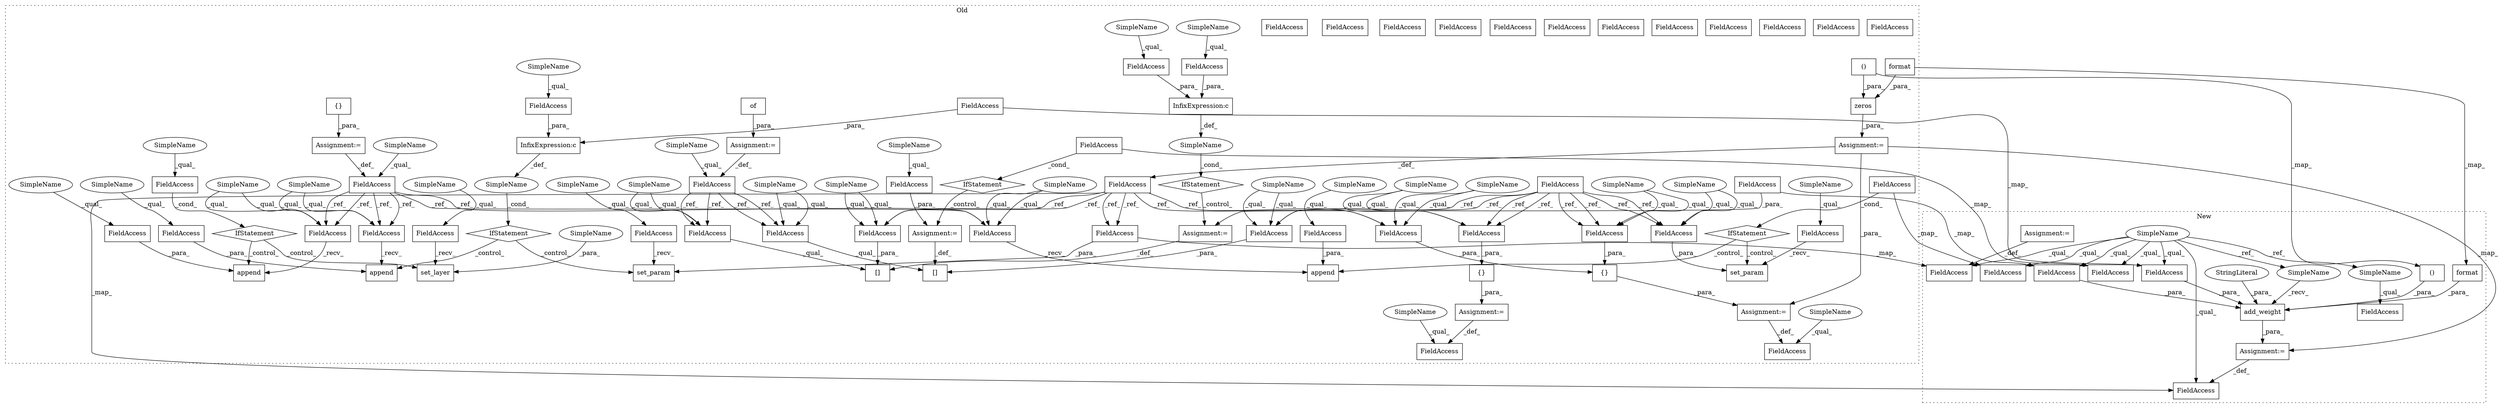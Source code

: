 digraph G {
subgraph cluster0 {
1 [label="[]" a="2" s="9656,9679" l="17,1" shape="box"];
4 [label="()" a="106" s="8815" l="38" shape="box"];
6 [label="{}" a="4" s="8928,8942" l="1,1" shape="box"];
7 [label="FieldAccess" a="22" s="9496" l="16" shape="box"];
8 [label="[]" a="2" s="9558,9581" l="17,1" shape="box"];
10 [label="FieldAccess" a="22" s="9025" l="17" shape="box"];
11 [label="{}" a="4" s="9060" l="2" shape="box"];
12 [label="FieldAccess" a="22" s="8888" l="22" shape="box"];
13 [label="FieldAccess" a="22" s="9656" l="16" shape="box"];
15 [label="FieldAccess" a="22" s="8929" l="6" shape="box"];
16 [label="FieldAccess" a="22" s="8936" l="6" shape="box"];
17 [label="FieldAccess" a="22" s="9433" l="17" shape="box"];
18 [label="FieldAccess" a="22" s="9314" l="18" shape="box"];
20 [label="format" a="32" s="8862,8878" l="7,1" shape="box"];
21 [label="FieldAccess" a="22" s="9629" l="17" shape="box"];
22 [label="FieldAccess" a="22" s="9289" l="17" shape="box"];
23 [label="FieldAccess" a="22" s="8965" l="22" shape="box"];
24 [label="FieldAccess" a="22" s="9583" l="17" shape="box"];
25 [label="FieldAccess" a="22" s="9144" l="17" shape="box"];
26 [label="FieldAccess" a="22" s="8703" l="6" shape="box"];
27 [label="FieldAccess" a="22" s="9006" l="6" shape="box"];
28 [label="FieldAccess" a="22" s="9558" l="16" shape="box"];
29 [label="FieldAccess" a="22" s="9575" l="6" shape="box"];
30 [label="FieldAccess" a="22" s="9100" l="18" shape="box"];
31 [label="FieldAccess" a="22" s="9245" l="18" shape="box"];
32 [label="FieldAccess" a="22" s="9169" l="18" shape="box"];
33 [label="FieldAccess" a="22" s="9616" l="9" shape="box"];
34 [label="FieldAccess" a="22" s="9384" l="25" shape="box"];
35 [label="FieldAccess" a="22" s="9349" l="25" shape="box"];
36 [label="of" a="32" s="9517" l="4" shape="box"];
37 [label="set_layer" a="32" s="9410,9424" l="10,1" shape="box"];
38 [label="IfStatement" a="25" s="9345,9374" l="4,2" shape="diamond"];
39 [label="set_param" a="32" s="9264,9280" l="10,1" shape="box"];
40 [label="IfStatement" a="25" s="9200,9235" l="4,2" shape="diamond"];
41 [label="zeros" a="32" s="8802,8879" l="13,1" shape="box"];
42 [label="Assignment:=" a="7" s="9042" l="1" shape="box"];
43 [label="Assignment:=" a="7" s="9512" l="1" shape="box"];
44 [label="Assignment:=" a="7" s="8910" l="1" shape="box"];
46 [label="FieldAccess" a="22" s="9072" l="18" shape="box"];
47 [label="IfStatement" a="25" s="9068,9090" l="4,2" shape="diamond"];
48 [label="append" a="32" s="9162,9187" l="7,1" shape="box"];
50 [label="FieldAccess" a="22" s="8787" l="6" shape="box"];
51 [label="FieldAccess" a="22" s="9217" l="18" shape="box"];
53 [label="Assignment:=" a="7" s="9582" l="1" shape="box"];
54 [label="IfStatement" a="25" s="9527,9548" l="4,2" shape="diamond"];
56 [label="Assignment:=" a="7" s="8793" l="1" shape="box"];
57 [label="InfixExpression:c" a="27" s="9213" l="4" shape="box"];
58 [label="FieldAccess" a="22" s="9458" l="25" shape="box"];
59 [label="FieldAccess" a="22" s="9673" l="6" shape="box"];
60 [label="SimpleName" a="42" s="" l="" shape="ellipse"];
61 [label="append" a="32" s="9307,9332" l="7,1" shape="box"];
62 [label="FieldAccess" a="22" s="9274" l="6" shape="box"];
65 [label="append" a="32" s="9451,9483" l="7,1" shape="box"];
66 [label="FieldAccess" a="22" s="9129" l="6" shape="box"];
67 [label="{}" a="4" s="9005,9012" l="1,1" shape="box"];
68 [label="set_param" a="32" s="9119,9135" l="10,1" shape="box"];
69 [label="Assignment:=" a="7" s="8987" l="1" shape="box"];
70 [label="Assignment:=" a="7" s="9680" l="1" shape="box"];
71 [label="IfStatement" a="25" s="9612,9646" l="4,2" shape="diamond"];
72 [label="InfixExpression:c" a="27" s="9625" l="4" shape="box"];
73 [label="SimpleName" a="42" s="" l="" shape="ellipse"];
75 [label="FieldAccess" a="22" s="9531" l="17" shape="box"];
76 [label="FieldAccess" a="22" s="9204" l="9" shape="box"];
77 [label="FieldAccess" a="22" s="9681" l="17" shape="box"];
79 [label="FieldAccess" a="22" s="8936" l="6" shape="box"];
80 [label="FieldAccess" a="22" s="9274" l="6" shape="box"];
81 [label="FieldAccess" a="22" s="9673" l="6" shape="box"];
84 [label="FieldAccess" a="22" s="9558" l="16" shape="box"];
85 [label="FieldAccess" a="22" s="9656" l="16" shape="box"];
86 [label="FieldAccess" a="22" s="8929" l="6" shape="box"];
87 [label="FieldAccess" a="22" s="9006" l="6" shape="box"];
88 [label="FieldAccess" a="22" s="9129" l="6" shape="box"];
89 [label="FieldAccess" a="22" s="9575" l="6" shape="box"];
90 [label="SimpleName" a="42" s="9583" l="4" shape="ellipse"];
91 [label="SimpleName" a="42" s="9575" l="4" shape="ellipse"];
92 [label="SimpleName" a="42" s="9496" l="4" shape="ellipse"];
93 [label="SimpleName" a="42" s="9129" l="4" shape="ellipse"];
94 [label="SimpleName" a="42" s="9420" l="4" shape="ellipse"];
95 [label="SimpleName" a="42" s="9289" l="4" shape="ellipse"];
96 [label="SimpleName" a="42" s="9656" l="4" shape="ellipse"];
97 [label="SimpleName" a="42" s="9433" l="4" shape="ellipse"];
98 [label="SimpleName" a="42" s="8936" l="4" shape="ellipse"];
99 [label="SimpleName" a="42" s="9100" l="4" shape="ellipse"];
100 [label="SimpleName" a="42" s="9245" l="4" shape="ellipse"];
101 [label="SimpleName" a="42" s="9314" l="4" shape="ellipse"];
102 [label="SimpleName" a="42" s="9025" l="4" shape="ellipse"];
103 [label="SimpleName" a="42" s="8888" l="4" shape="ellipse"];
104 [label="SimpleName" a="42" s="9169" l="4" shape="ellipse"];
105 [label="SimpleName" a="42" s="9144" l="4" shape="ellipse"];
106 [label="SimpleName" a="42" s="9558" l="4" shape="ellipse"];
107 [label="SimpleName" a="42" s="9349" l="4" shape="ellipse"];
108 [label="SimpleName" a="42" s="9384" l="4" shape="ellipse"];
109 [label="SimpleName" a="42" s="9629" l="4" shape="ellipse"];
110 [label="SimpleName" a="42" s="9006" l="4" shape="ellipse"];
111 [label="SimpleName" a="42" s="8929" l="4" shape="ellipse"];
112 [label="SimpleName" a="42" s="9673" l="4" shape="ellipse"];
113 [label="SimpleName" a="42" s="9458" l="4" shape="ellipse"];
114 [label="SimpleName" a="42" s="8965" l="4" shape="ellipse"];
115 [label="SimpleName" a="42" s="9616" l="4" shape="ellipse"];
116 [label="SimpleName" a="42" s="9204" l="4" shape="ellipse"];
117 [label="FieldAccess" a="22" s="9289" l="17" shape="box"];
118 [label="FieldAccess" a="22" s="9144" l="17" shape="box"];
119 [label="FieldAccess" a="22" s="9433" l="17" shape="box"];
label = "Old";
style="dotted";
}
subgraph cluster1 {
2 [label="add_weight" a="32" s="8169,8295" l="18,1" shape="box"];
3 [label="StringLiteral" a="45" s="8227" l="6" shape="ellipse"];
5 [label="()" a="106" s="8187" l="38" shape="box"];
9 [label="SimpleName" a="42" s="7502" l="4" shape="ellipse"];
14 [label="FieldAccess" a="22" s="8056" l="9" shape="box"];
19 [label="format" a="32" s="8241,8257" l="7,1" shape="box"];
45 [label="FieldAccess" a="22" s="8091" l="18" shape="box"];
49 [label="FieldAccess" a="22" s="8157" l="6" shape="box"];
52 [label="FieldAccess" a="22" s="8259" l="18" shape="box"];
55 [label="Assignment:=" a="7" s="8163" l="1" shape="box"];
63 [label="FieldAccess" a="22" s="8318" l="6" shape="box"];
64 [label="Assignment:=" a="7" s="8324" l="1" shape="box"];
74 [label="FieldAccess" a="22" s="8110" l="17" shape="box"];
78 [label="FieldAccess" a="22" s="8278" l="17" shape="box"];
82 [label="SimpleName" a="42" s="8164" l="4" shape="ellipse"];
83 [label="SimpleName" a="42" s="8056" l="4" shape="ellipse"];
label = "New";
style="dotted";
}
2 -> 55 [label="_para_"];
3 -> 2 [label="_para_"];
4 -> 5 [label="_map_"];
4 -> 41 [label="_para_"];
5 -> 2 [label="_para_"];
6 -> 44 [label="_para_"];
7 -> 84 [label="_ref_"];
7 -> 85 [label="_ref_"];
7 -> 85 [label="_ref_"];
7 -> 84 [label="_ref_"];
9 -> 49 [label="_qual_"];
9 -> 82 [label="_ref_"];
9 -> 74 [label="_qual_"];
9 -> 52 [label="_qual_"];
9 -> 63 [label="_qual_"];
9 -> 78 [label="_qual_"];
9 -> 45 [label="_qual_"];
9 -> 83 [label="_ref_"];
10 -> 117 [label="_ref_"];
10 -> 119 [label="_ref_"];
10 -> 118 [label="_ref_"];
10 -> 117 [label="_ref_"];
10 -> 119 [label="_ref_"];
10 -> 118 [label="_ref_"];
11 -> 42 [label="_para_"];
18 -> 61 [label="_para_"];
19 -> 2 [label="_para_"];
20 -> 19 [label="_map_"];
20 -> 41 [label="_para_"];
21 -> 72 [label="_para_"];
24 -> 53 [label="_para_"];
26 -> 86 [label="_ref_"];
26 -> 87 [label="_ref_"];
26 -> 89 [label="_ref_"];
26 -> 86 [label="_ref_"];
26 -> 88 [label="_ref_"];
26 -> 88 [label="_ref_"];
26 -> 87 [label="_ref_"];
26 -> 89 [label="_ref_"];
30 -> 68 [label="_recv_"];
31 -> 39 [label="_recv_"];
32 -> 48 [label="_para_"];
33 -> 72 [label="_para_"];
34 -> 37 [label="_recv_"];
35 -> 38 [label="_cond_"];
36 -> 43 [label="_para_"];
38 -> 37 [label="_control_"];
38 -> 65 [label="_control_"];
40 -> 39 [label="_control_"];
40 -> 61 [label="_control_"];
41 -> 56 [label="_para_"];
42 -> 10 [label="_def_"];
43 -> 7 [label="_def_"];
44 -> 12 [label="_def_"];
46 -> 45 [label="_map_"];
46 -> 47 [label="_cond_"];
47 -> 68 [label="_control_"];
47 -> 48 [label="_control_"];
50 -> 80 [label="_ref_"];
50 -> 81 [label="_ref_"];
50 -> 79 [label="_ref_"];
50 -> 79 [label="_ref_"];
50 -> 80 [label="_ref_"];
50 -> 49 [label="_map_"];
50 -> 81 [label="_ref_"];
51 -> 57 [label="_para_"];
51 -> 52 [label="_map_"];
52 -> 2 [label="_para_"];
53 -> 8 [label="_def_"];
54 -> 53 [label="_control_"];
55 -> 49 [label="_def_"];
56 -> 50 [label="_def_"];
56 -> 44 [label="_para_"];
56 -> 55 [label="_map_"];
57 -> 60 [label="_def_"];
58 -> 65 [label="_para_"];
60 -> 40 [label="_cond_"];
64 -> 63 [label="_def_"];
67 -> 69 [label="_para_"];
69 -> 23 [label="_def_"];
70 -> 1 [label="_def_"];
71 -> 70 [label="_control_"];
72 -> 73 [label="_def_"];
73 -> 71 [label="_cond_"];
75 -> 74 [label="_map_"];
75 -> 54 [label="_cond_"];
76 -> 57 [label="_para_"];
77 -> 70 [label="_para_"];
77 -> 78 [label="_map_"];
78 -> 2 [label="_para_"];
79 -> 6 [label="_para_"];
80 -> 63 [label="_map_"];
80 -> 39 [label="_para_"];
81 -> 1 [label="_para_"];
82 -> 2 [label="_recv_"];
83 -> 14 [label="_qual_"];
84 -> 8 [label="_qual_"];
85 -> 1 [label="_qual_"];
86 -> 6 [label="_para_"];
87 -> 67 [label="_para_"];
88 -> 68 [label="_para_"];
89 -> 8 [label="_para_"];
90 -> 24 [label="_qual_"];
91 -> 89 [label="_qual_"];
91 -> 89 [label="_qual_"];
92 -> 7 [label="_qual_"];
93 -> 88 [label="_qual_"];
93 -> 88 [label="_qual_"];
94 -> 37 [label="_para_"];
95 -> 117 [label="_qual_"];
95 -> 117 [label="_qual_"];
96 -> 85 [label="_qual_"];
96 -> 85 [label="_qual_"];
97 -> 119 [label="_qual_"];
97 -> 119 [label="_qual_"];
98 -> 79 [label="_qual_"];
98 -> 79 [label="_qual_"];
99 -> 30 [label="_qual_"];
100 -> 31 [label="_qual_"];
101 -> 18 [label="_qual_"];
102 -> 10 [label="_qual_"];
103 -> 12 [label="_qual_"];
104 -> 32 [label="_qual_"];
105 -> 118 [label="_qual_"];
105 -> 118 [label="_qual_"];
106 -> 84 [label="_qual_"];
106 -> 84 [label="_qual_"];
107 -> 35 [label="_qual_"];
108 -> 34 [label="_qual_"];
109 -> 21 [label="_qual_"];
110 -> 87 [label="_qual_"];
110 -> 87 [label="_qual_"];
111 -> 86 [label="_qual_"];
111 -> 86 [label="_qual_"];
112 -> 81 [label="_qual_"];
112 -> 81 [label="_qual_"];
113 -> 58 [label="_qual_"];
114 -> 23 [label="_qual_"];
115 -> 33 [label="_qual_"];
116 -> 76 [label="_qual_"];
117 -> 61 [label="_recv_"];
118 -> 48 [label="_recv_"];
119 -> 65 [label="_recv_"];
}